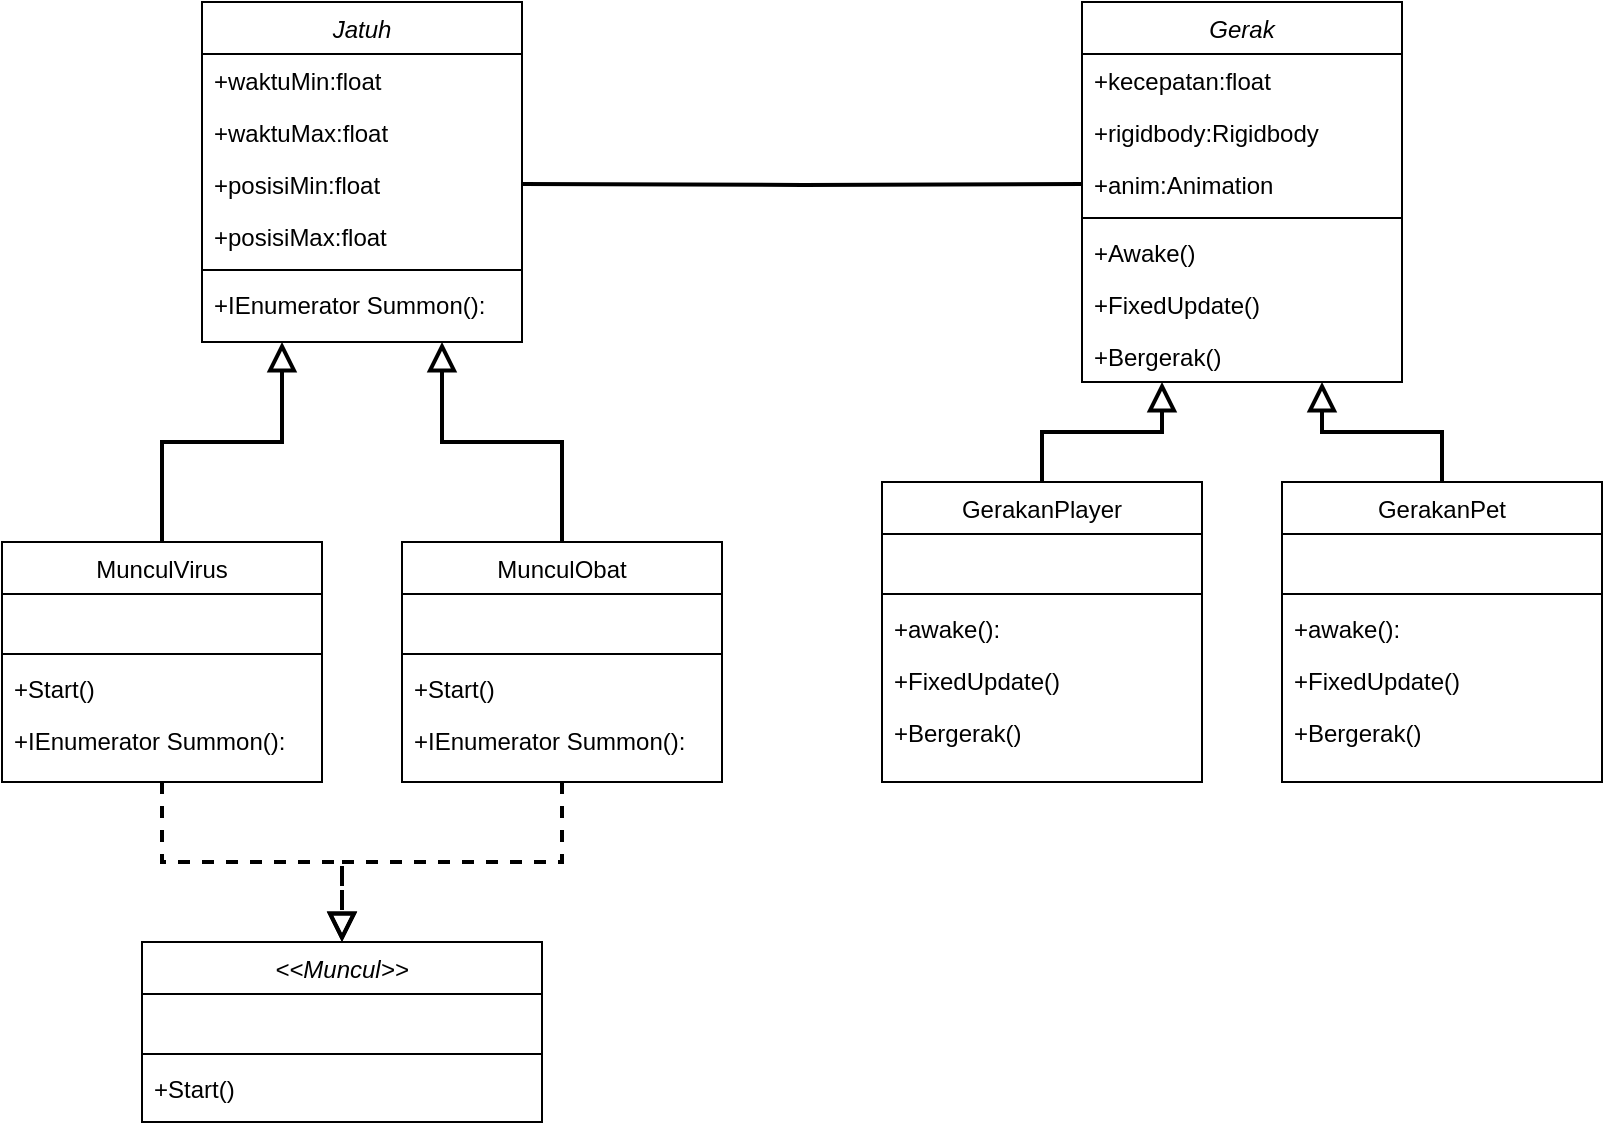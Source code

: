 <mxfile version="16.5.1" type="device"><diagram id="C5RBs43oDa-KdzZeNtuy" name="Page-1"><mxGraphModel dx="1298" dy="801" grid="1" gridSize="10" guides="1" tooltips="1" connect="1" arrows="1" fold="1" page="1" pageScale="1" pageWidth="827" pageHeight="1169" math="0" shadow="0"><root><mxCell id="WIyWlLk6GJQsqaUBKTNV-0"/><mxCell id="WIyWlLk6GJQsqaUBKTNV-1" parent="WIyWlLk6GJQsqaUBKTNV-0"/><mxCell id="pDxwKvsxjASgzbHuz2Mm-47" style="edgeStyle=orthogonalEdgeStyle;rounded=0;orthogonalLoop=1;jettySize=auto;html=1;entryX=0;entryY=0.5;entryDx=0;entryDy=0;endArrow=none;endFill=0;startSize=6;endSize=10;strokeWidth=2;" edge="1" parent="WIyWlLk6GJQsqaUBKTNV-1" target="pDxwKvsxjASgzbHuz2Mm-24"><mxGeometry relative="1" as="geometry"><mxPoint x="380" y="211" as="sourcePoint"/></mxGeometry></mxCell><mxCell id="zkfFHV4jXpPFQw0GAbJ--0" value="Jatuh" style="swimlane;fontStyle=2;align=center;verticalAlign=top;childLayout=stackLayout;horizontal=1;startSize=26;horizontalStack=0;resizeParent=1;resizeLast=0;collapsible=1;marginBottom=0;rounded=0;shadow=0;strokeWidth=1;" parent="WIyWlLk6GJQsqaUBKTNV-1" vertex="1"><mxGeometry x="220" y="120" width="160" height="170" as="geometry"><mxRectangle x="230" y="140" width="160" height="26" as="alternateBounds"/></mxGeometry></mxCell><mxCell id="zkfFHV4jXpPFQw0GAbJ--1" value="+waktuMin:float" style="text;align=left;verticalAlign=top;spacingLeft=4;spacingRight=4;overflow=hidden;rotatable=0;points=[[0,0.5],[1,0.5]];portConstraint=eastwest;" parent="zkfFHV4jXpPFQw0GAbJ--0" vertex="1"><mxGeometry y="26" width="160" height="26" as="geometry"/></mxCell><mxCell id="zkfFHV4jXpPFQw0GAbJ--2" value="+waktuMax:float" style="text;align=left;verticalAlign=top;spacingLeft=4;spacingRight=4;overflow=hidden;rotatable=0;points=[[0,0.5],[1,0.5]];portConstraint=eastwest;rounded=0;shadow=0;html=0;" parent="zkfFHV4jXpPFQw0GAbJ--0" vertex="1"><mxGeometry y="52" width="160" height="26" as="geometry"/></mxCell><mxCell id="zkfFHV4jXpPFQw0GAbJ--3" value="+posisiMin:float" style="text;align=left;verticalAlign=top;spacingLeft=4;spacingRight=4;overflow=hidden;rotatable=0;points=[[0,0.5],[1,0.5]];portConstraint=eastwest;rounded=0;shadow=0;html=0;" parent="zkfFHV4jXpPFQw0GAbJ--0" vertex="1"><mxGeometry y="78" width="160" height="26" as="geometry"/></mxCell><mxCell id="pDxwKvsxjASgzbHuz2Mm-0" value="+posisiMax:float" style="text;align=left;verticalAlign=top;spacingLeft=4;spacingRight=4;overflow=hidden;rotatable=0;points=[[0,0.5],[1,0.5]];portConstraint=eastwest;rounded=0;shadow=0;html=0;" vertex="1" parent="zkfFHV4jXpPFQw0GAbJ--0"><mxGeometry y="104" width="160" height="26" as="geometry"/></mxCell><mxCell id="zkfFHV4jXpPFQw0GAbJ--4" value="" style="line;html=1;strokeWidth=1;align=left;verticalAlign=middle;spacingTop=-1;spacingLeft=3;spacingRight=3;rotatable=0;labelPosition=right;points=[];portConstraint=eastwest;" parent="zkfFHV4jXpPFQw0GAbJ--0" vertex="1"><mxGeometry y="130" width="160" height="8" as="geometry"/></mxCell><mxCell id="pDxwKvsxjASgzbHuz2Mm-1" value="+IEnumerator Summon():" style="text;align=left;verticalAlign=top;spacingLeft=4;spacingRight=4;overflow=hidden;rotatable=0;points=[[0,0.5],[1,0.5]];portConstraint=eastwest;" vertex="1" parent="zkfFHV4jXpPFQw0GAbJ--0"><mxGeometry y="138" width="160" height="26" as="geometry"/></mxCell><mxCell id="pDxwKvsxjASgzbHuz2Mm-18" style="edgeStyle=orthogonalEdgeStyle;rounded=0;orthogonalLoop=1;jettySize=auto;html=1;endArrow=block;endFill=0;strokeWidth=2;startSize=8;endSize=10;entryX=0.25;entryY=1;entryDx=0;entryDy=0;" edge="1" parent="WIyWlLk6GJQsqaUBKTNV-1" source="pDxwKvsxjASgzbHuz2Mm-2" target="zkfFHV4jXpPFQw0GAbJ--0"><mxGeometry relative="1" as="geometry"><mxPoint x="279" y="310" as="targetPoint"/></mxGeometry></mxCell><mxCell id="pDxwKvsxjASgzbHuz2Mm-60" style="edgeStyle=orthogonalEdgeStyle;rounded=0;orthogonalLoop=1;jettySize=auto;html=1;entryX=0.5;entryY=0;entryDx=0;entryDy=0;endArrow=block;endFill=0;startSize=6;endSize=10;strokeWidth=2;dashed=1;" edge="1" parent="WIyWlLk6GJQsqaUBKTNV-1" source="pDxwKvsxjASgzbHuz2Mm-2" target="pDxwKvsxjASgzbHuz2Mm-53"><mxGeometry relative="1" as="geometry"/></mxCell><mxCell id="pDxwKvsxjASgzbHuz2Mm-2" value="MunculVirus" style="swimlane;fontStyle=0;align=center;verticalAlign=top;childLayout=stackLayout;horizontal=1;startSize=26;horizontalStack=0;resizeParent=1;resizeLast=0;collapsible=1;marginBottom=0;rounded=0;shadow=0;strokeWidth=1;" vertex="1" parent="WIyWlLk6GJQsqaUBKTNV-1"><mxGeometry x="120" y="390" width="160" height="120" as="geometry"><mxRectangle x="230" y="140" width="160" height="26" as="alternateBounds"/></mxGeometry></mxCell><mxCell id="pDxwKvsxjASgzbHuz2Mm-4" value="  " style="text;align=left;verticalAlign=top;spacingLeft=4;spacingRight=4;overflow=hidden;rotatable=0;points=[[0,0.5],[1,0.5]];portConstraint=eastwest;rounded=0;shadow=0;html=0;" vertex="1" parent="pDxwKvsxjASgzbHuz2Mm-2"><mxGeometry y="26" width="160" height="26" as="geometry"/></mxCell><mxCell id="pDxwKvsxjASgzbHuz2Mm-7" value="" style="line;html=1;strokeWidth=1;align=left;verticalAlign=middle;spacingTop=-1;spacingLeft=3;spacingRight=3;rotatable=0;labelPosition=right;points=[];portConstraint=eastwest;" vertex="1" parent="pDxwKvsxjASgzbHuz2Mm-2"><mxGeometry y="52" width="160" height="8" as="geometry"/></mxCell><mxCell id="pDxwKvsxjASgzbHuz2Mm-8" value="+Start()" style="text;align=left;verticalAlign=top;spacingLeft=4;spacingRight=4;overflow=hidden;rotatable=0;points=[[0,0.5],[1,0.5]];portConstraint=eastwest;" vertex="1" parent="pDxwKvsxjASgzbHuz2Mm-2"><mxGeometry y="60" width="160" height="26" as="geometry"/></mxCell><mxCell id="pDxwKvsxjASgzbHuz2Mm-9" value="+IEnumerator Summon():" style="text;align=left;verticalAlign=top;spacingLeft=4;spacingRight=4;overflow=hidden;rotatable=0;points=[[0,0.5],[1,0.5]];portConstraint=eastwest;" vertex="1" parent="pDxwKvsxjASgzbHuz2Mm-2"><mxGeometry y="86" width="160" height="26" as="geometry"/></mxCell><mxCell id="pDxwKvsxjASgzbHuz2Mm-20" style="edgeStyle=orthogonalEdgeStyle;rounded=0;orthogonalLoop=1;jettySize=auto;html=1;endArrow=block;endFill=0;startSize=6;strokeWidth=2;endSize=10;entryX=0.75;entryY=1;entryDx=0;entryDy=0;" edge="1" parent="WIyWlLk6GJQsqaUBKTNV-1" source="pDxwKvsxjASgzbHuz2Mm-10" target="zkfFHV4jXpPFQw0GAbJ--0"><mxGeometry relative="1" as="geometry"><mxPoint x="321" y="310" as="targetPoint"/></mxGeometry></mxCell><mxCell id="pDxwKvsxjASgzbHuz2Mm-61" style="edgeStyle=orthogonalEdgeStyle;rounded=0;orthogonalLoop=1;jettySize=auto;html=1;entryX=0.5;entryY=0;entryDx=0;entryDy=0;endArrow=block;endFill=0;startSize=6;endSize=10;strokeWidth=2;dashed=1;" edge="1" parent="WIyWlLk6GJQsqaUBKTNV-1" source="pDxwKvsxjASgzbHuz2Mm-10" target="pDxwKvsxjASgzbHuz2Mm-53"><mxGeometry relative="1" as="geometry"/></mxCell><mxCell id="pDxwKvsxjASgzbHuz2Mm-10" value="MunculObat" style="swimlane;fontStyle=0;align=center;verticalAlign=top;childLayout=stackLayout;horizontal=1;startSize=26;horizontalStack=0;resizeParent=1;resizeLast=0;collapsible=1;marginBottom=0;rounded=0;shadow=0;strokeWidth=1;" vertex="1" parent="WIyWlLk6GJQsqaUBKTNV-1"><mxGeometry x="320" y="390" width="160" height="120" as="geometry"><mxRectangle x="230" y="140" width="160" height="26" as="alternateBounds"/></mxGeometry></mxCell><mxCell id="pDxwKvsxjASgzbHuz2Mm-11" value="  " style="text;align=left;verticalAlign=top;spacingLeft=4;spacingRight=4;overflow=hidden;rotatable=0;points=[[0,0.5],[1,0.5]];portConstraint=eastwest;" vertex="1" parent="pDxwKvsxjASgzbHuz2Mm-10"><mxGeometry y="26" width="160" height="26" as="geometry"/></mxCell><mxCell id="pDxwKvsxjASgzbHuz2Mm-15" value="" style="line;html=1;strokeWidth=1;align=left;verticalAlign=middle;spacingTop=-1;spacingLeft=3;spacingRight=3;rotatable=0;labelPosition=right;points=[];portConstraint=eastwest;" vertex="1" parent="pDxwKvsxjASgzbHuz2Mm-10"><mxGeometry y="52" width="160" height="8" as="geometry"/></mxCell><mxCell id="pDxwKvsxjASgzbHuz2Mm-16" value="+Start()" style="text;align=left;verticalAlign=top;spacingLeft=4;spacingRight=4;overflow=hidden;rotatable=0;points=[[0,0.5],[1,0.5]];portConstraint=eastwest;" vertex="1" parent="pDxwKvsxjASgzbHuz2Mm-10"><mxGeometry y="60" width="160" height="26" as="geometry"/></mxCell><mxCell id="pDxwKvsxjASgzbHuz2Mm-17" value="+IEnumerator Summon():" style="text;align=left;verticalAlign=top;spacingLeft=4;spacingRight=4;overflow=hidden;rotatable=0;points=[[0,0.5],[1,0.5]];portConstraint=eastwest;" vertex="1" parent="pDxwKvsxjASgzbHuz2Mm-10"><mxGeometry y="86" width="160" height="26" as="geometry"/></mxCell><mxCell id="pDxwKvsxjASgzbHuz2Mm-21" value="Gerak" style="swimlane;fontStyle=2;align=center;verticalAlign=top;childLayout=stackLayout;horizontal=1;startSize=26;horizontalStack=0;resizeParent=1;resizeLast=0;collapsible=1;marginBottom=0;rounded=0;shadow=0;strokeWidth=1;" vertex="1" parent="WIyWlLk6GJQsqaUBKTNV-1"><mxGeometry x="660" y="120" width="160" height="190" as="geometry"><mxRectangle x="230" y="140" width="160" height="26" as="alternateBounds"/></mxGeometry></mxCell><mxCell id="pDxwKvsxjASgzbHuz2Mm-22" value="+kecepatan:float" style="text;align=left;verticalAlign=top;spacingLeft=4;spacingRight=4;overflow=hidden;rotatable=0;points=[[0,0.5],[1,0.5]];portConstraint=eastwest;" vertex="1" parent="pDxwKvsxjASgzbHuz2Mm-21"><mxGeometry y="26" width="160" height="26" as="geometry"/></mxCell><mxCell id="pDxwKvsxjASgzbHuz2Mm-23" value="+rigidbody:Rigidbody" style="text;align=left;verticalAlign=top;spacingLeft=4;spacingRight=4;overflow=hidden;rotatable=0;points=[[0,0.5],[1,0.5]];portConstraint=eastwest;rounded=0;shadow=0;html=0;" vertex="1" parent="pDxwKvsxjASgzbHuz2Mm-21"><mxGeometry y="52" width="160" height="26" as="geometry"/></mxCell><mxCell id="pDxwKvsxjASgzbHuz2Mm-24" value="+anim:Animation" style="text;align=left;verticalAlign=top;spacingLeft=4;spacingRight=4;overflow=hidden;rotatable=0;points=[[0,0.5],[1,0.5]];portConstraint=eastwest;rounded=0;shadow=0;html=0;" vertex="1" parent="pDxwKvsxjASgzbHuz2Mm-21"><mxGeometry y="78" width="160" height="26" as="geometry"/></mxCell><mxCell id="pDxwKvsxjASgzbHuz2Mm-26" value="" style="line;html=1;strokeWidth=1;align=left;verticalAlign=middle;spacingTop=-1;spacingLeft=3;spacingRight=3;rotatable=0;labelPosition=right;points=[];portConstraint=eastwest;" vertex="1" parent="pDxwKvsxjASgzbHuz2Mm-21"><mxGeometry y="104" width="160" height="8" as="geometry"/></mxCell><mxCell id="pDxwKvsxjASgzbHuz2Mm-27" value="+Awake()" style="text;align=left;verticalAlign=top;spacingLeft=4;spacingRight=4;overflow=hidden;rotatable=0;points=[[0,0.5],[1,0.5]];portConstraint=eastwest;" vertex="1" parent="pDxwKvsxjASgzbHuz2Mm-21"><mxGeometry y="112" width="160" height="26" as="geometry"/></mxCell><mxCell id="pDxwKvsxjASgzbHuz2Mm-28" value="+FixedUpdate()" style="text;align=left;verticalAlign=top;spacingLeft=4;spacingRight=4;overflow=hidden;rotatable=0;points=[[0,0.5],[1,0.5]];portConstraint=eastwest;" vertex="1" parent="pDxwKvsxjASgzbHuz2Mm-21"><mxGeometry y="138" width="160" height="26" as="geometry"/></mxCell><mxCell id="pDxwKvsxjASgzbHuz2Mm-41" value="+Bergerak()" style="text;align=left;verticalAlign=top;spacingLeft=4;spacingRight=4;overflow=hidden;rotatable=0;points=[[0,0.5],[1,0.5]];portConstraint=eastwest;" vertex="1" parent="pDxwKvsxjASgzbHuz2Mm-21"><mxGeometry y="164" width="160" height="26" as="geometry"/></mxCell><mxCell id="pDxwKvsxjASgzbHuz2Mm-29" style="edgeStyle=orthogonalEdgeStyle;rounded=0;orthogonalLoop=1;jettySize=auto;html=1;endArrow=block;endFill=0;strokeWidth=2;startSize=8;endSize=10;entryX=0.25;entryY=1;entryDx=0;entryDy=0;" edge="1" parent="WIyWlLk6GJQsqaUBKTNV-1" source="pDxwKvsxjASgzbHuz2Mm-30" target="pDxwKvsxjASgzbHuz2Mm-21"><mxGeometry relative="1" as="geometry"><mxPoint x="720" y="320" as="targetPoint"/></mxGeometry></mxCell><mxCell id="pDxwKvsxjASgzbHuz2Mm-30" value="GerakanPlayer" style="swimlane;fontStyle=0;align=center;verticalAlign=top;childLayout=stackLayout;horizontal=1;startSize=26;horizontalStack=0;resizeParent=1;resizeLast=0;collapsible=1;marginBottom=0;rounded=0;shadow=0;strokeWidth=1;" vertex="1" parent="WIyWlLk6GJQsqaUBKTNV-1"><mxGeometry x="560" y="360" width="160" height="150" as="geometry"><mxRectangle x="230" y="140" width="160" height="26" as="alternateBounds"/></mxGeometry></mxCell><mxCell id="pDxwKvsxjASgzbHuz2Mm-31" value="  " style="text;align=left;verticalAlign=top;spacingLeft=4;spacingRight=4;overflow=hidden;rotatable=0;points=[[0,0.5],[1,0.5]];portConstraint=eastwest;rounded=0;shadow=0;html=0;" vertex="1" parent="pDxwKvsxjASgzbHuz2Mm-30"><mxGeometry y="26" width="160" height="26" as="geometry"/></mxCell><mxCell id="pDxwKvsxjASgzbHuz2Mm-32" value="" style="line;html=1;strokeWidth=1;align=left;verticalAlign=middle;spacingTop=-1;spacingLeft=3;spacingRight=3;rotatable=0;labelPosition=right;points=[];portConstraint=eastwest;" vertex="1" parent="pDxwKvsxjASgzbHuz2Mm-30"><mxGeometry y="52" width="160" height="8" as="geometry"/></mxCell><mxCell id="pDxwKvsxjASgzbHuz2Mm-33" value="+awake():" style="text;align=left;verticalAlign=top;spacingLeft=4;spacingRight=4;overflow=hidden;rotatable=0;points=[[0,0.5],[1,0.5]];portConstraint=eastwest;" vertex="1" parent="pDxwKvsxjASgzbHuz2Mm-30"><mxGeometry y="60" width="160" height="26" as="geometry"/></mxCell><mxCell id="pDxwKvsxjASgzbHuz2Mm-49" value="+FixedUpdate()" style="text;align=left;verticalAlign=top;spacingLeft=4;spacingRight=4;overflow=hidden;rotatable=0;points=[[0,0.5],[1,0.5]];portConstraint=eastwest;" vertex="1" parent="pDxwKvsxjASgzbHuz2Mm-30"><mxGeometry y="86" width="160" height="26" as="geometry"/></mxCell><mxCell id="pDxwKvsxjASgzbHuz2Mm-48" value="+Bergerak()" style="text;align=left;verticalAlign=top;spacingLeft=4;spacingRight=4;overflow=hidden;rotatable=0;points=[[0,0.5],[1,0.5]];portConstraint=eastwest;" vertex="1" parent="pDxwKvsxjASgzbHuz2Mm-30"><mxGeometry y="112" width="160" height="26" as="geometry"/></mxCell><mxCell id="pDxwKvsxjASgzbHuz2Mm-35" style="edgeStyle=orthogonalEdgeStyle;rounded=0;orthogonalLoop=1;jettySize=auto;html=1;entryX=0.75;entryY=1;entryDx=0;entryDy=0;endArrow=block;endFill=0;startSize=6;strokeWidth=2;endSize=10;" edge="1" parent="WIyWlLk6GJQsqaUBKTNV-1" source="pDxwKvsxjASgzbHuz2Mm-36" target="pDxwKvsxjASgzbHuz2Mm-21"><mxGeometry relative="1" as="geometry"/></mxCell><mxCell id="pDxwKvsxjASgzbHuz2Mm-36" value="GerakanPet" style="swimlane;fontStyle=0;align=center;verticalAlign=top;childLayout=stackLayout;horizontal=1;startSize=26;horizontalStack=0;resizeParent=1;resizeLast=0;collapsible=1;marginBottom=0;rounded=0;shadow=0;strokeWidth=1;" vertex="1" parent="WIyWlLk6GJQsqaUBKTNV-1"><mxGeometry x="760" y="360" width="160" height="150" as="geometry"><mxRectangle x="230" y="140" width="160" height="26" as="alternateBounds"/></mxGeometry></mxCell><mxCell id="pDxwKvsxjASgzbHuz2Mm-37" value="  " style="text;align=left;verticalAlign=top;spacingLeft=4;spacingRight=4;overflow=hidden;rotatable=0;points=[[0,0.5],[1,0.5]];portConstraint=eastwest;" vertex="1" parent="pDxwKvsxjASgzbHuz2Mm-36"><mxGeometry y="26" width="160" height="26" as="geometry"/></mxCell><mxCell id="pDxwKvsxjASgzbHuz2Mm-38" value="" style="line;html=1;strokeWidth=1;align=left;verticalAlign=middle;spacingTop=-1;spacingLeft=3;spacingRight=3;rotatable=0;labelPosition=right;points=[];portConstraint=eastwest;" vertex="1" parent="pDxwKvsxjASgzbHuz2Mm-36"><mxGeometry y="52" width="160" height="8" as="geometry"/></mxCell><mxCell id="pDxwKvsxjASgzbHuz2Mm-50" value="+awake():" style="text;align=left;verticalAlign=top;spacingLeft=4;spacingRight=4;overflow=hidden;rotatable=0;points=[[0,0.5],[1,0.5]];portConstraint=eastwest;" vertex="1" parent="pDxwKvsxjASgzbHuz2Mm-36"><mxGeometry y="60" width="160" height="26" as="geometry"/></mxCell><mxCell id="pDxwKvsxjASgzbHuz2Mm-52" value="+FixedUpdate()" style="text;align=left;verticalAlign=top;spacingLeft=4;spacingRight=4;overflow=hidden;rotatable=0;points=[[0,0.5],[1,0.5]];portConstraint=eastwest;" vertex="1" parent="pDxwKvsxjASgzbHuz2Mm-36"><mxGeometry y="86" width="160" height="26" as="geometry"/></mxCell><mxCell id="pDxwKvsxjASgzbHuz2Mm-51" value="+Bergerak()" style="text;align=left;verticalAlign=top;spacingLeft=4;spacingRight=4;overflow=hidden;rotatable=0;points=[[0,0.5],[1,0.5]];portConstraint=eastwest;" vertex="1" parent="pDxwKvsxjASgzbHuz2Mm-36"><mxGeometry y="112" width="160" height="26" as="geometry"/></mxCell><mxCell id="pDxwKvsxjASgzbHuz2Mm-53" value="&lt;&lt;Muncul&gt;&gt;" style="swimlane;fontStyle=2;align=center;verticalAlign=top;childLayout=stackLayout;horizontal=1;startSize=26;horizontalStack=0;resizeParent=1;resizeLast=0;collapsible=1;marginBottom=0;rounded=0;shadow=0;strokeWidth=1;" vertex="1" parent="WIyWlLk6GJQsqaUBKTNV-1"><mxGeometry x="190" y="590" width="200" height="90" as="geometry"><mxRectangle x="230" y="140" width="160" height="26" as="alternateBounds"/></mxGeometry></mxCell><mxCell id="pDxwKvsxjASgzbHuz2Mm-54" value="  " style="text;align=left;verticalAlign=top;spacingLeft=4;spacingRight=4;overflow=hidden;rotatable=0;points=[[0,0.5],[1,0.5]];portConstraint=eastwest;rounded=0;shadow=0;html=0;" vertex="1" parent="pDxwKvsxjASgzbHuz2Mm-53"><mxGeometry y="26" width="200" height="26" as="geometry"/></mxCell><mxCell id="pDxwKvsxjASgzbHuz2Mm-55" value="" style="line;html=1;strokeWidth=1;align=left;verticalAlign=middle;spacingTop=-1;spacingLeft=3;spacingRight=3;rotatable=0;labelPosition=right;points=[];portConstraint=eastwest;" vertex="1" parent="pDxwKvsxjASgzbHuz2Mm-53"><mxGeometry y="52" width="200" height="8" as="geometry"/></mxCell><mxCell id="pDxwKvsxjASgzbHuz2Mm-56" value="+Start()" style="text;align=left;verticalAlign=top;spacingLeft=4;spacingRight=4;overflow=hidden;rotatable=0;points=[[0,0.5],[1,0.5]];portConstraint=eastwest;" vertex="1" parent="pDxwKvsxjASgzbHuz2Mm-53"><mxGeometry y="60" width="200" height="26" as="geometry"/></mxCell></root></mxGraphModel></diagram></mxfile>